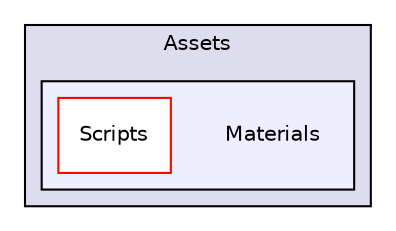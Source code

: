 digraph "C:/Users/Grimzorn/Desktop/Dogeman/Assets/Materials" {
  compound=true
  node [ fontsize="10", fontname="Helvetica"];
  edge [ labelfontsize="10", labelfontname="Helvetica"];
  subgraph clusterdir_84bbf7b3c7f28a5a18725745e1505219 {
    graph [ bgcolor="#ddddee", pencolor="black", label="Assets" fontname="Helvetica", fontsize="10", URL="dir_84bbf7b3c7f28a5a18725745e1505219.html"]
  subgraph clusterdir_8cffd98c37fbe80da2899964988c42ca {
    graph [ bgcolor="#eeeeff", pencolor="black", label="" URL="dir_8cffd98c37fbe80da2899964988c42ca.html"];
    dir_8cffd98c37fbe80da2899964988c42ca [shape=plaintext label="Materials"];
    dir_8858ecf4157d102986b5a6738cbf58bb [shape=box label="Scripts" color="red" fillcolor="white" style="filled" URL="dir_8858ecf4157d102986b5a6738cbf58bb.html"];
  }
  }
}
